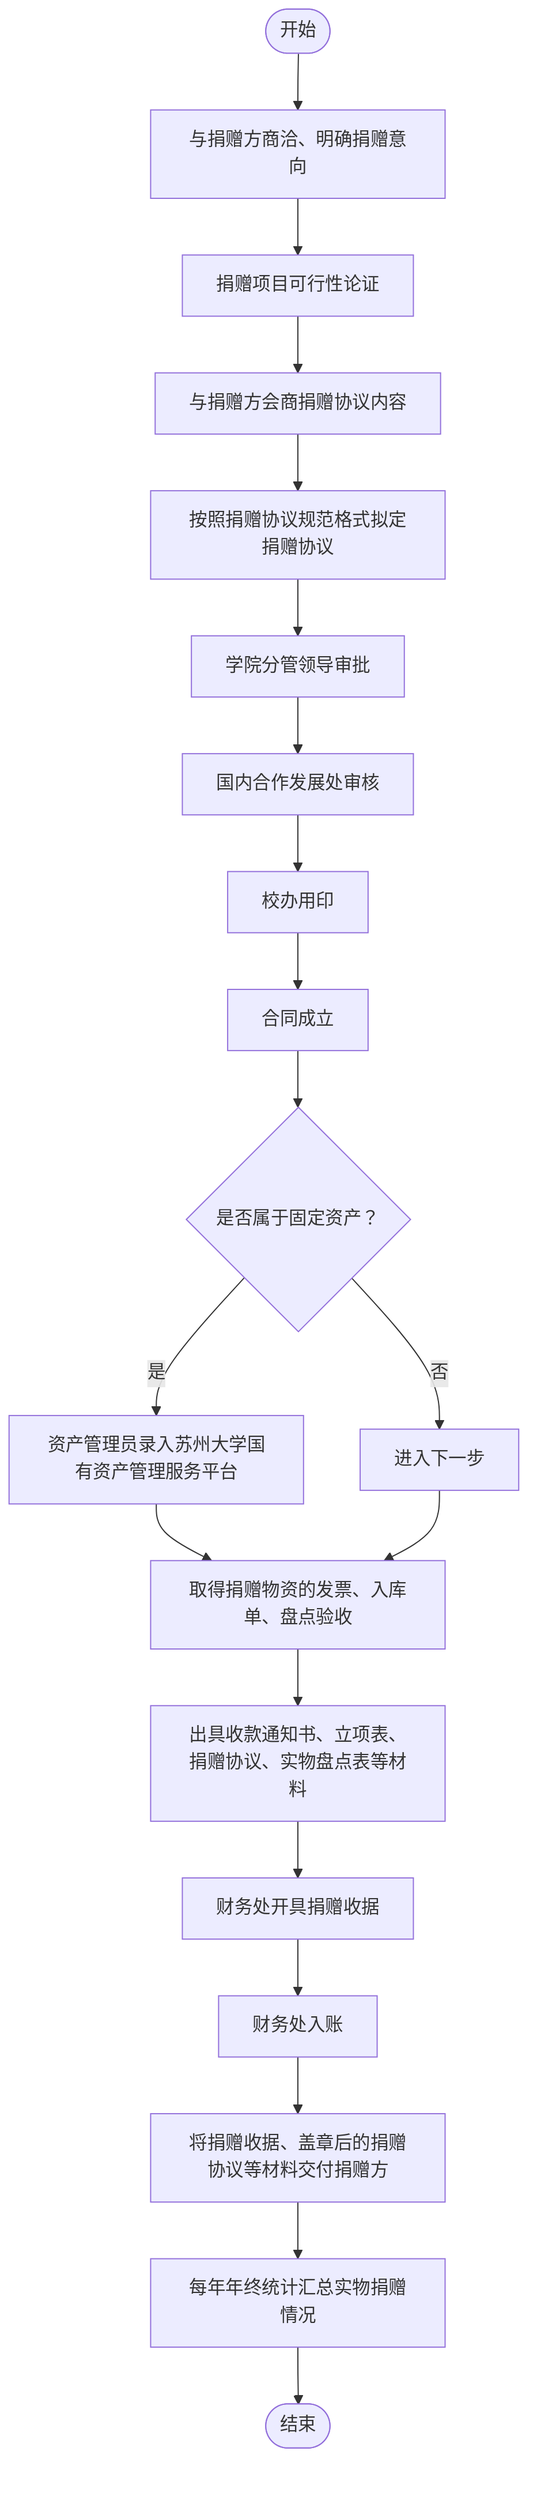 flowchart TD
    Start(["开始"]) --> A[与捐赠方商洽、明确捐赠意向]
    A --> B[捐赠项目可行性论证]
    B --> C[与捐赠方会商捐赠协议内容]
    C --> D[按照捐赠协议规范格式拟定捐赠协议]
    D --> E[学院分管领导审批]
    E --> F[国内合作发展处审核]
    F --> G[校办用印]
    G --> H[合同成立]
    H --> I{是否属于固定资产？}
    I -->|是| J[资产管理员录入苏州大学国有资产管理服务平台]
    I -->|否| K[进入下一步]
    J --> L[取得捐赠物资的发票、入库单、盘点验收]
    K --> L
    L --> M[出具收款通知书、立项表、捐赠协议、实物盘点表等材料]
    M --> N[财务处开具捐赠收据]
    N --> O[财务处入账]
    O --> P[将捐赠收据、盖章后的捐赠协议等材料交付捐赠方]
    P --> Q[每年年终统计汇总实物捐赠情况]
    Q --> End(["结束"])